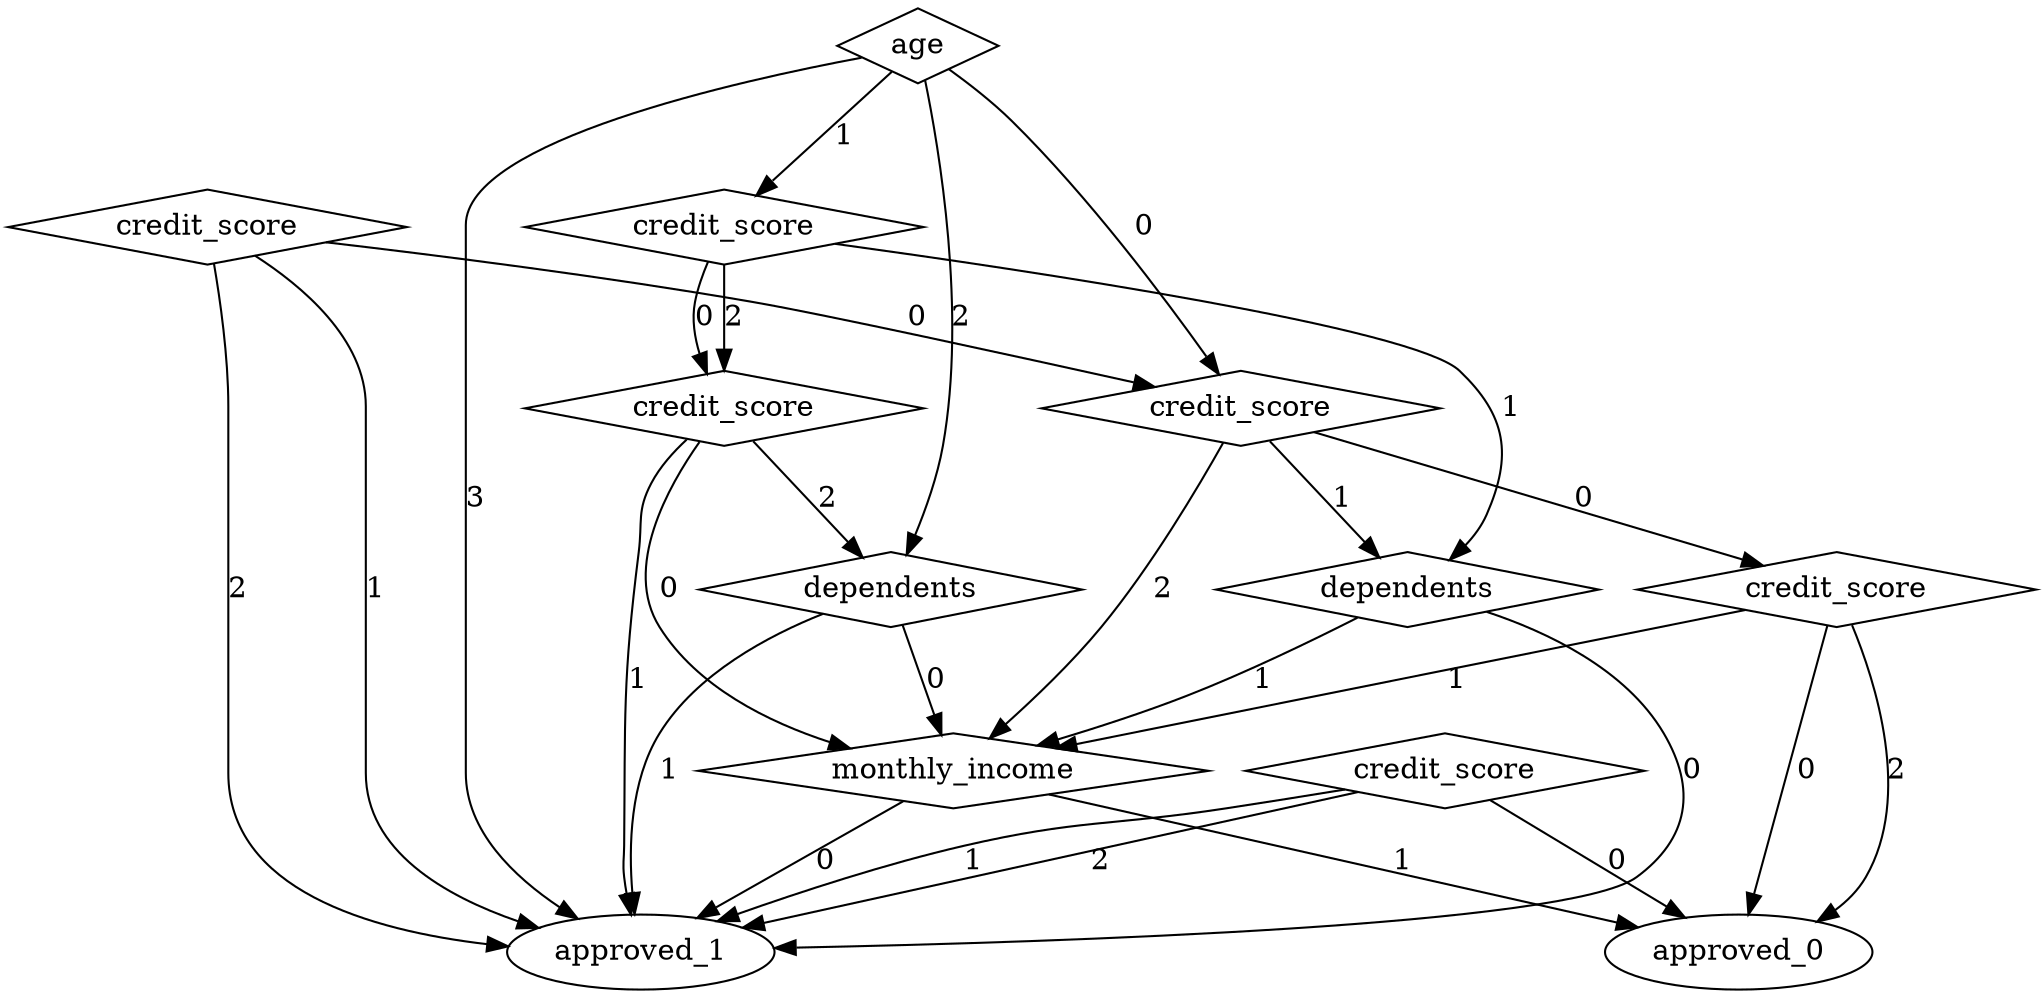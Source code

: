 digraph {
node [label=approved_0,style=""] approved_0
node [label=approved_1,style=""] approved_1
node [label=approved_1,style=""] approved_1
node [label=approved_0,style=""] approved_0
node [label=approved_0,style=""] approved_0
node [label=approved_1,style=""] approved_1
node [label=approved_1,style=""] approved_1
node [label=approved_1,style=""] approved_1
node [label=approved_1,style=""] approved_1
node [label=approved_0,style=""] approved_0
node [label=approved_1,style=""] approved_1
node [label=approved_1,style=""] approved_1
node [label=approved_1,style=""] approved_1
node [label=monthly_income,shape="diamond",style=""] 9
node [label=dependents,shape="diamond",style=""] 8
node [label=credit_score,shape="diamond",style=""] 7
node [label=dependents,shape="diamond",style=""] 6
node [label=credit_score,shape="diamond",style=""] 5
node [label=credit_score,shape="diamond",style=""] 4
node [label=credit_score,shape="diamond",style=""] 3
node [label=credit_score,shape="diamond",style=""] 2
node [label=credit_score,shape="diamond",style=""] 1
node [label=age,shape="diamond",style=""] 0

9 -> approved_0 [label="1"]
9 -> approved_1 [label="0"]
8 -> approved_1 [label="1"]
8 -> 9 [label="0"]
7 -> approved_0 [label="2"]
7 -> 9 [label="1"]
7 -> approved_0 [label="0"]
6 -> 9 [label="1"]
6 -> approved_1 [label="0"]
5 -> 8 [label="2"]
5 -> approved_1 [label="1"]
5 -> 9 [label="0"]
4 -> 9 [label="2"]
4 -> 6 [label="1"]
4 -> 7 [label="0"]
3 -> 5 [label="2"]
3 -> 6 [label="1"]
3 -> 5 [label="0"]
2 -> approved_1 [label="2"]
2 -> approved_1 [label="1"]
2 -> approved_0 [label="0"]
1 -> approved_1 [label="2"]
1 -> approved_1 [label="1"]
1 -> 4 [label="0"]
0 -> approved_1 [label="3"]
0 -> 8 [label="2"]
0 -> 3 [label="1"]
0 -> 4 [label="0"]
}